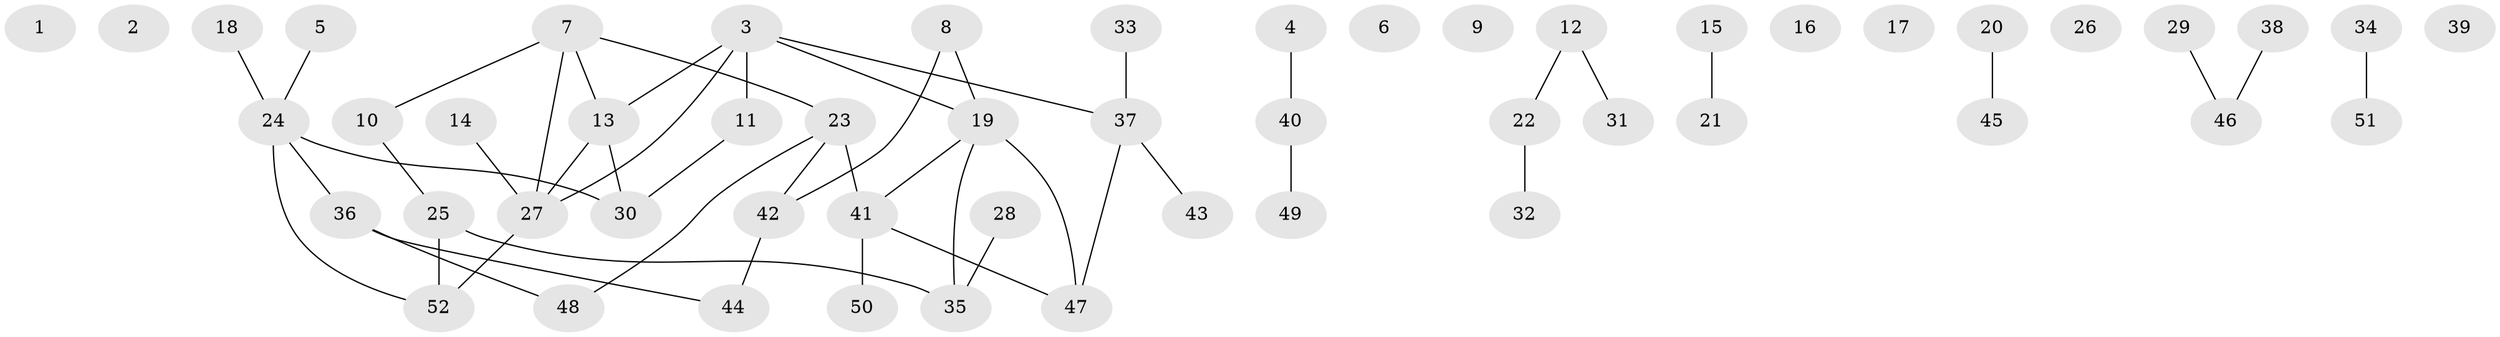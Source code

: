 // coarse degree distribution, {6: 0.14285714285714285, 3: 0.42857142857142855, 1: 0.14285714285714285, 4: 0.14285714285714285, 2: 0.14285714285714285}
// Generated by graph-tools (version 1.1) at 2025/48/03/04/25 22:48:17]
// undirected, 52 vertices, 49 edges
graph export_dot {
  node [color=gray90,style=filled];
  1;
  2;
  3;
  4;
  5;
  6;
  7;
  8;
  9;
  10;
  11;
  12;
  13;
  14;
  15;
  16;
  17;
  18;
  19;
  20;
  21;
  22;
  23;
  24;
  25;
  26;
  27;
  28;
  29;
  30;
  31;
  32;
  33;
  34;
  35;
  36;
  37;
  38;
  39;
  40;
  41;
  42;
  43;
  44;
  45;
  46;
  47;
  48;
  49;
  50;
  51;
  52;
  3 -- 11;
  3 -- 13;
  3 -- 19;
  3 -- 27;
  3 -- 37;
  4 -- 40;
  5 -- 24;
  7 -- 10;
  7 -- 13;
  7 -- 23;
  7 -- 27;
  8 -- 19;
  8 -- 42;
  10 -- 25;
  11 -- 30;
  12 -- 22;
  12 -- 31;
  13 -- 27;
  13 -- 30;
  14 -- 27;
  15 -- 21;
  18 -- 24;
  19 -- 35;
  19 -- 41;
  19 -- 47;
  20 -- 45;
  22 -- 32;
  23 -- 41;
  23 -- 42;
  23 -- 48;
  24 -- 30;
  24 -- 36;
  24 -- 52;
  25 -- 35;
  25 -- 52;
  27 -- 52;
  28 -- 35;
  29 -- 46;
  33 -- 37;
  34 -- 51;
  36 -- 44;
  36 -- 48;
  37 -- 43;
  37 -- 47;
  38 -- 46;
  40 -- 49;
  41 -- 47;
  41 -- 50;
  42 -- 44;
}
